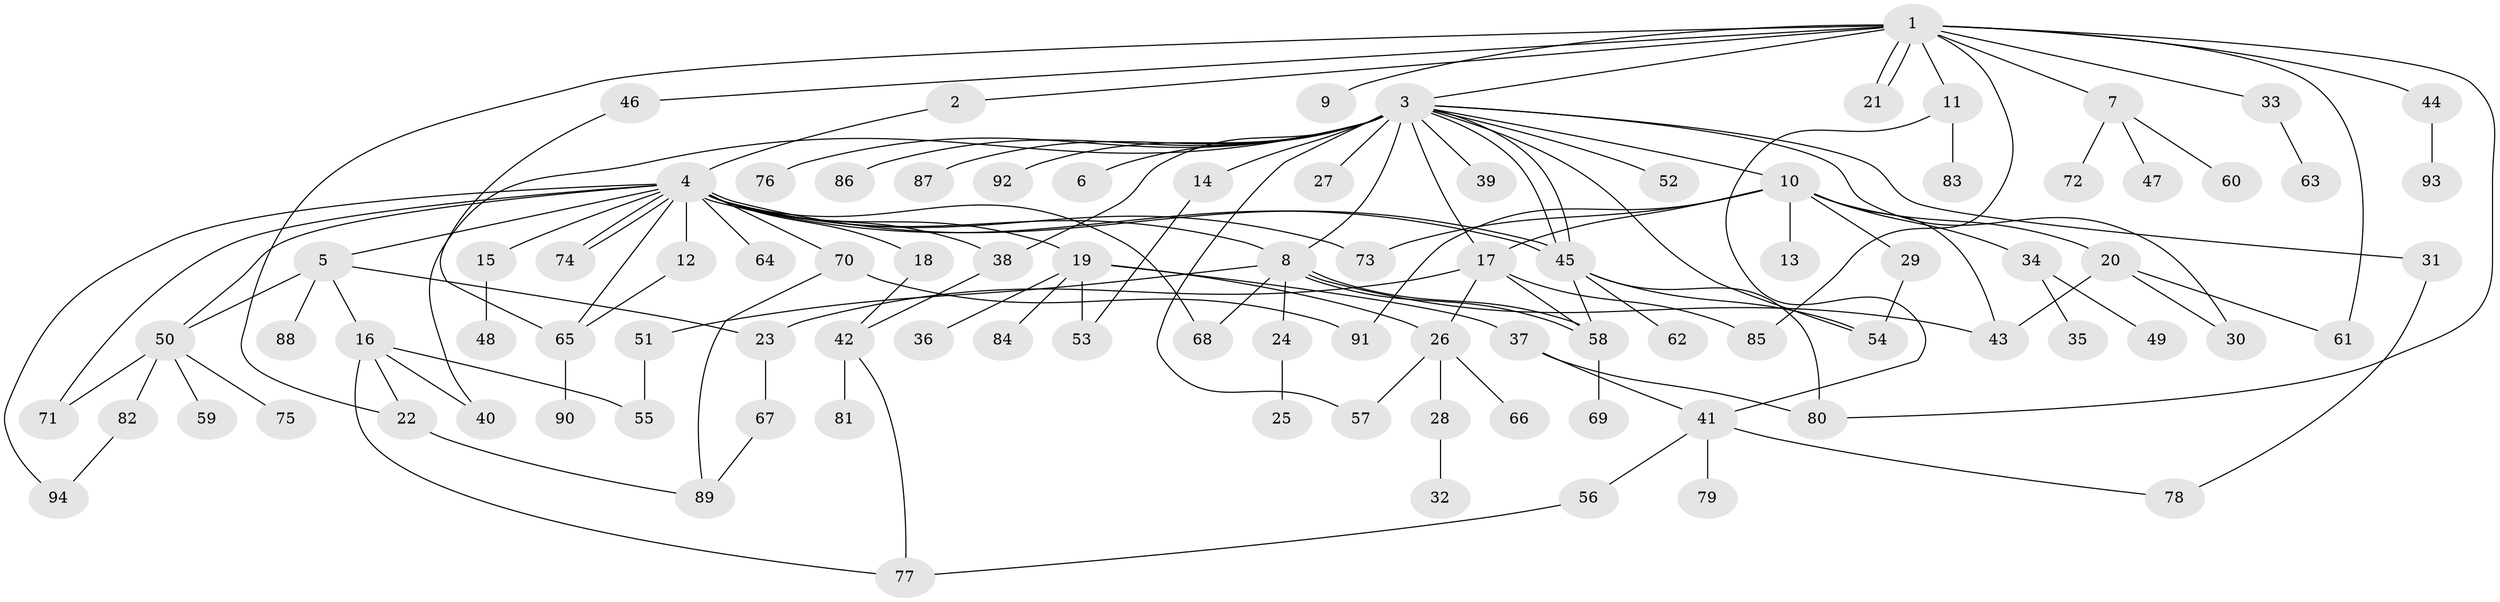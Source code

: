 // coarse degree distribution, {14: 0.014285714285714285, 2: 0.24285714285714285, 21: 0.014285714285714285, 20: 0.014285714285714285, 5: 0.04285714285714286, 1: 0.4142857142857143, 3: 0.12857142857142856, 9: 0.02857142857142857, 7: 0.02857142857142857, 6: 0.02857142857142857, 4: 0.04285714285714286}
// Generated by graph-tools (version 1.1) at 2025/41/03/06/25 10:41:51]
// undirected, 94 vertices, 135 edges
graph export_dot {
graph [start="1"]
  node [color=gray90,style=filled];
  1;
  2;
  3;
  4;
  5;
  6;
  7;
  8;
  9;
  10;
  11;
  12;
  13;
  14;
  15;
  16;
  17;
  18;
  19;
  20;
  21;
  22;
  23;
  24;
  25;
  26;
  27;
  28;
  29;
  30;
  31;
  32;
  33;
  34;
  35;
  36;
  37;
  38;
  39;
  40;
  41;
  42;
  43;
  44;
  45;
  46;
  47;
  48;
  49;
  50;
  51;
  52;
  53;
  54;
  55;
  56;
  57;
  58;
  59;
  60;
  61;
  62;
  63;
  64;
  65;
  66;
  67;
  68;
  69;
  70;
  71;
  72;
  73;
  74;
  75;
  76;
  77;
  78;
  79;
  80;
  81;
  82;
  83;
  84;
  85;
  86;
  87;
  88;
  89;
  90;
  91;
  92;
  93;
  94;
  1 -- 2;
  1 -- 3;
  1 -- 7;
  1 -- 9;
  1 -- 11;
  1 -- 21;
  1 -- 21;
  1 -- 22;
  1 -- 33;
  1 -- 44;
  1 -- 46;
  1 -- 61;
  1 -- 80;
  1 -- 85;
  2 -- 4;
  3 -- 6;
  3 -- 8;
  3 -- 10;
  3 -- 14;
  3 -- 17;
  3 -- 27;
  3 -- 30;
  3 -- 31;
  3 -- 38;
  3 -- 39;
  3 -- 40;
  3 -- 45;
  3 -- 45;
  3 -- 52;
  3 -- 54;
  3 -- 57;
  3 -- 76;
  3 -- 86;
  3 -- 87;
  3 -- 92;
  4 -- 5;
  4 -- 8;
  4 -- 12;
  4 -- 15;
  4 -- 18;
  4 -- 19;
  4 -- 38;
  4 -- 45;
  4 -- 45;
  4 -- 50;
  4 -- 64;
  4 -- 65;
  4 -- 68;
  4 -- 70;
  4 -- 71;
  4 -- 73;
  4 -- 74;
  4 -- 74;
  4 -- 94;
  5 -- 16;
  5 -- 23;
  5 -- 50;
  5 -- 88;
  7 -- 47;
  7 -- 60;
  7 -- 72;
  8 -- 24;
  8 -- 43;
  8 -- 51;
  8 -- 58;
  8 -- 58;
  8 -- 68;
  10 -- 13;
  10 -- 17;
  10 -- 20;
  10 -- 29;
  10 -- 34;
  10 -- 43;
  10 -- 73;
  10 -- 91;
  11 -- 41;
  11 -- 83;
  12 -- 65;
  14 -- 53;
  15 -- 48;
  16 -- 22;
  16 -- 40;
  16 -- 55;
  16 -- 77;
  17 -- 23;
  17 -- 26;
  17 -- 58;
  17 -- 85;
  18 -- 42;
  19 -- 26;
  19 -- 36;
  19 -- 37;
  19 -- 53;
  19 -- 84;
  20 -- 30;
  20 -- 43;
  20 -- 61;
  22 -- 89;
  23 -- 67;
  24 -- 25;
  26 -- 28;
  26 -- 57;
  26 -- 66;
  28 -- 32;
  29 -- 54;
  31 -- 78;
  33 -- 63;
  34 -- 35;
  34 -- 49;
  37 -- 41;
  37 -- 80;
  38 -- 42;
  41 -- 56;
  41 -- 78;
  41 -- 79;
  42 -- 77;
  42 -- 81;
  44 -- 93;
  45 -- 54;
  45 -- 58;
  45 -- 62;
  45 -- 80;
  46 -- 65;
  50 -- 59;
  50 -- 71;
  50 -- 75;
  50 -- 82;
  51 -- 55;
  56 -- 77;
  58 -- 69;
  65 -- 90;
  67 -- 89;
  70 -- 89;
  70 -- 91;
  82 -- 94;
}

